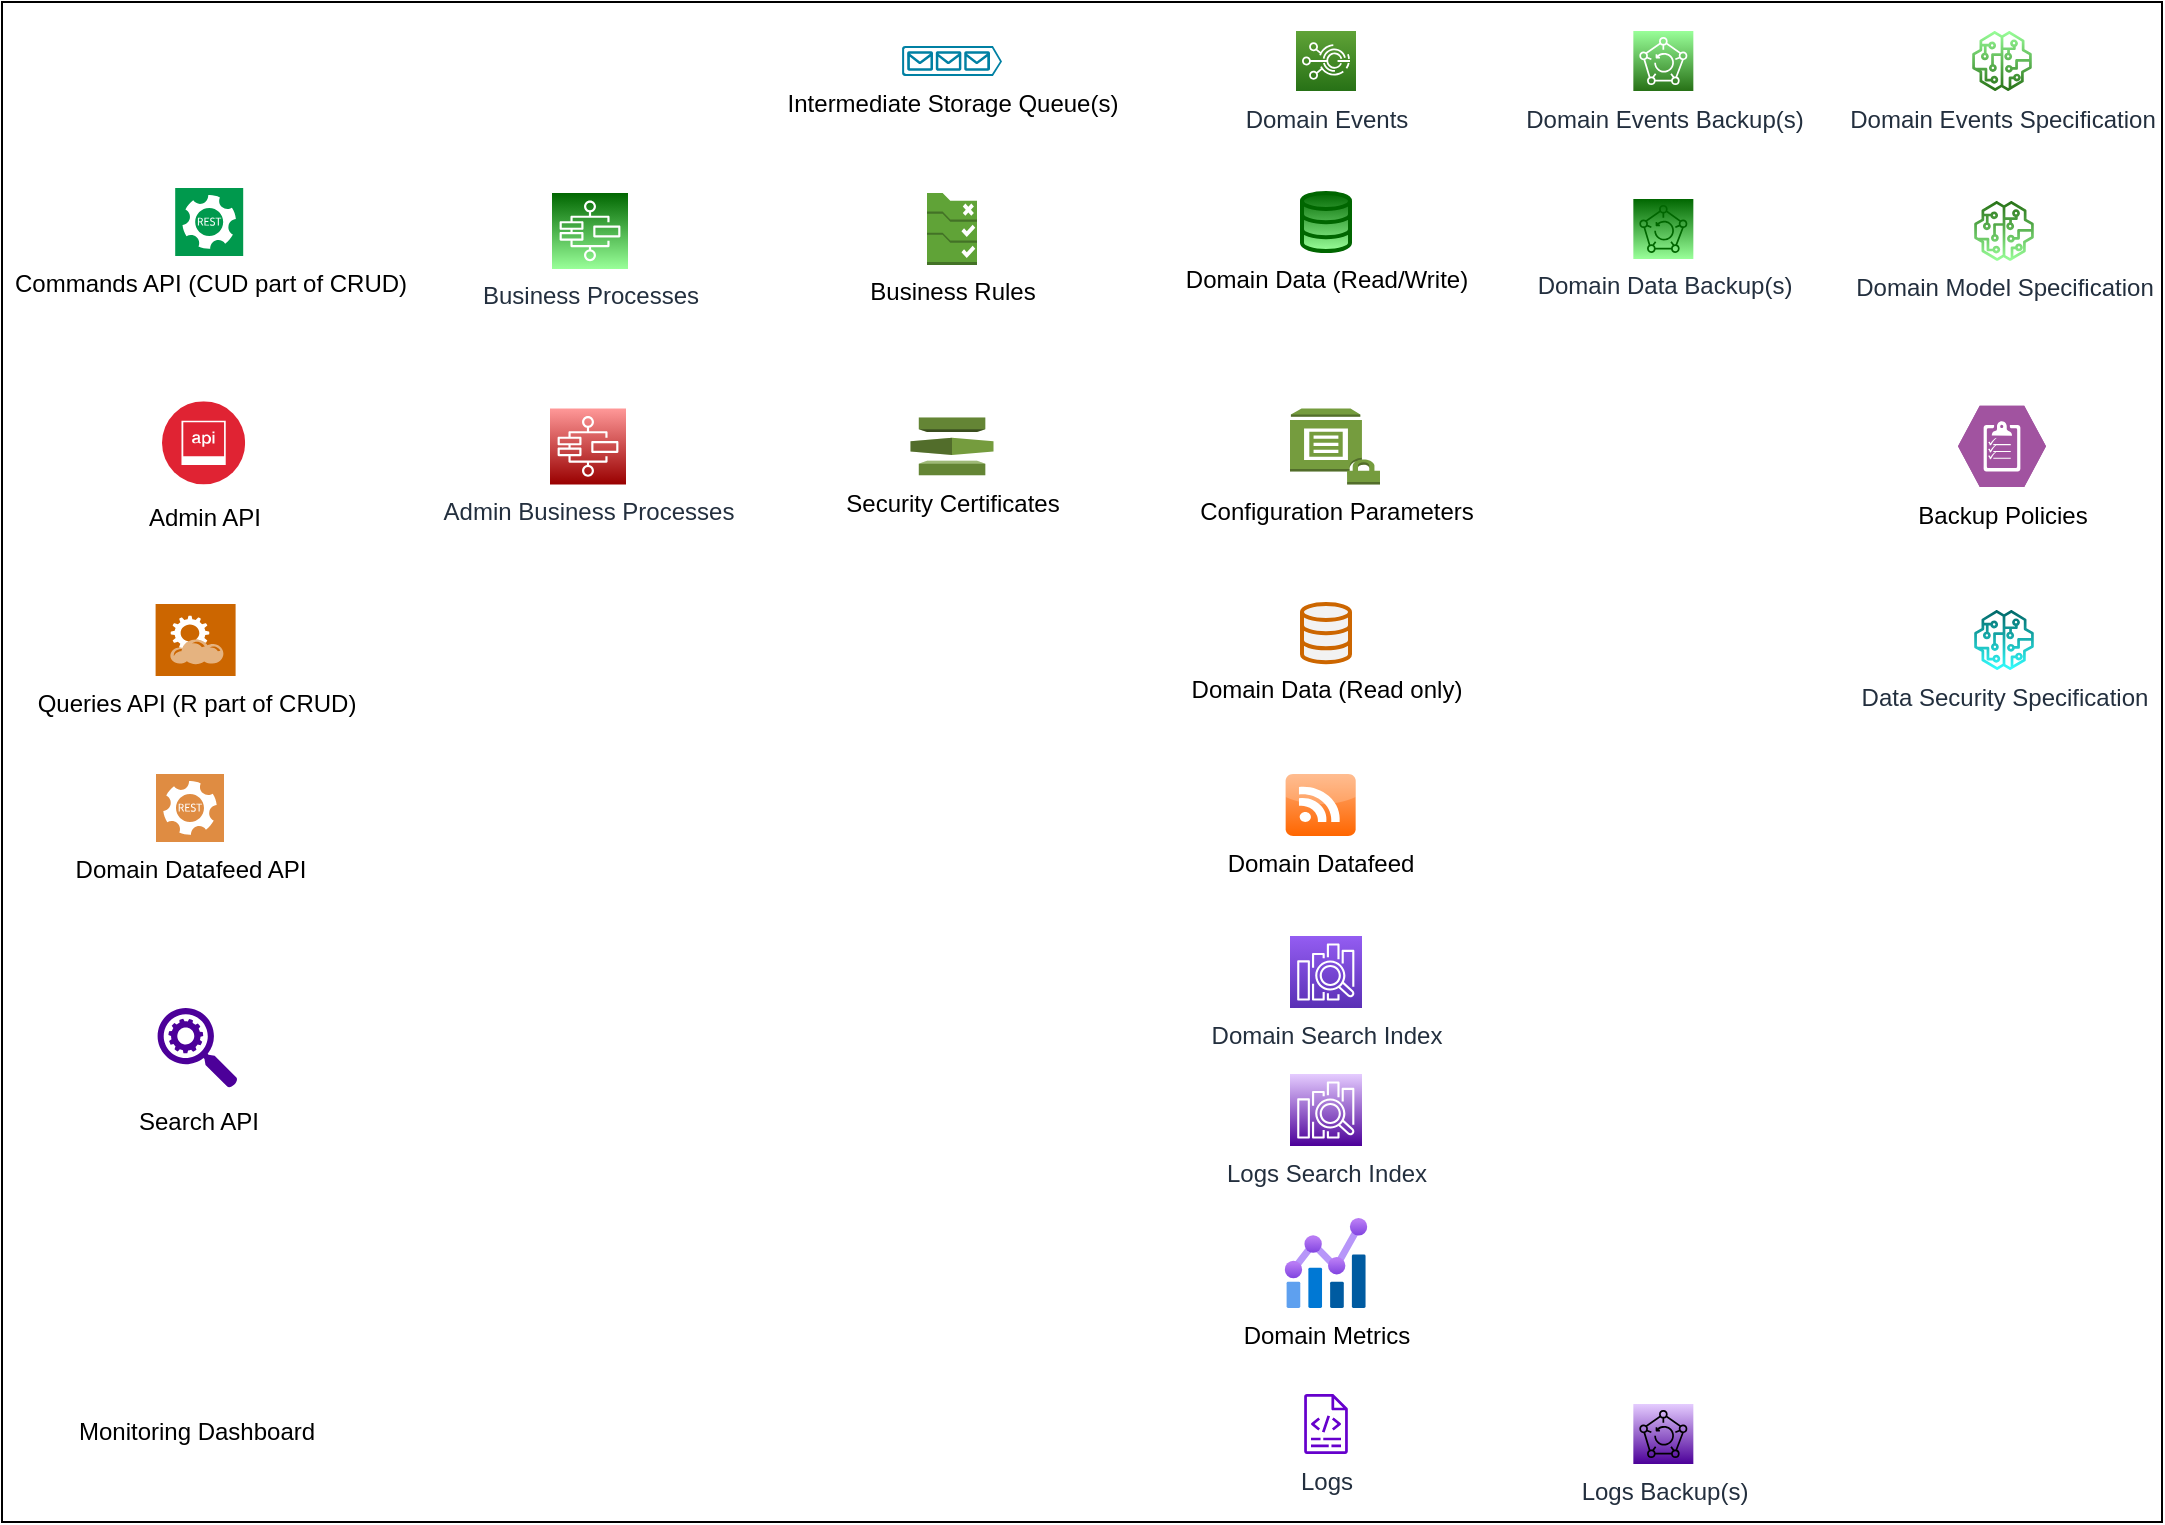 <mxfile version="18.1.1" type="github">
  <diagram id="YpfgOicpe_ktB0YQQekx" name="Big picture view">
    <mxGraphModel dx="1248" dy="804" grid="1" gridSize="10" guides="1" tooltips="1" connect="1" arrows="1" fold="1" page="1" pageScale="1" pageWidth="1169" pageHeight="827" math="0" shadow="0">
      <root>
        <mxCell id="0" />
        <mxCell id="1" parent="0" />
        <mxCell id="rvYusmREHdtUx_hZXpQg-1" value="" style="rounded=0;whiteSpace=wrap;html=1;fillColor=none;" parent="1" vertex="1">
          <mxGeometry x="40" y="34" width="1080" height="760" as="geometry" />
        </mxCell>
        <mxCell id="rvYusmREHdtUx_hZXpQg-2" value="Commands API (CUD part of CRUD)" style="sketch=0;pointerEvents=1;shadow=0;dashed=0;html=1;strokeColor=none;fillColor=#00994D;labelPosition=center;verticalLabelPosition=bottom;verticalAlign=top;align=center;outlineConnect=0;shape=mxgraph.veeam2.restful_api;" parent="1" vertex="1">
          <mxGeometry x="126.6" y="127" width="34" height="34" as="geometry" />
        </mxCell>
        <mxCell id="rvYusmREHdtUx_hZXpQg-3" value="Queries API (R part of CRUD)" style="shadow=0;dashed=0;html=1;strokeColor=none;fillColor=#CC6600;labelPosition=center;verticalLabelPosition=bottom;verticalAlign=top;align=center;outlineConnect=0;shape=mxgraph.veeam.2d.restful_apis;" parent="1" vertex="1">
          <mxGeometry x="116.8" y="335" width="40" height="36" as="geometry" />
        </mxCell>
        <mxCell id="rvYusmREHdtUx_hZXpQg-4" value="&lt;br&gt;&lt;br&gt;&lt;br&gt;Search API" style="sketch=0;html=1;aspect=fixed;strokeColor=none;shadow=0;align=center;verticalAlign=top;fillColor=#4C0099;shape=mxgraph.gcp2.search_api" parent="1" vertex="1">
          <mxGeometry x="117.8" y="537" width="40" height="40" as="geometry" />
        </mxCell>
        <mxCell id="rvYusmREHdtUx_hZXpQg-5" value="Domain Data (Read/Write)" style="html=1;verticalLabelPosition=bottom;align=center;labelBackgroundColor=#ffffff;verticalAlign=top;strokeWidth=2;strokeColor=#006600;shadow=0;dashed=0;shape=mxgraph.ios7.icons.data;fillColor=#006600;gradientColor=#99FF99;" parent="1" vertex="1">
          <mxGeometry x="690" y="129.45" width="24" height="29.1" as="geometry" />
        </mxCell>
        <mxCell id="rvYusmREHdtUx_hZXpQg-7" value="Domain Search Index" style="sketch=0;points=[[0,0,0],[0.25,0,0],[0.5,0,0],[0.75,0,0],[1,0,0],[0,1,0],[0.25,1,0],[0.5,1,0],[0.75,1,0],[1,1,0],[0,0.25,0],[0,0.5,0],[0,0.75,0],[1,0.25,0],[1,0.5,0],[1,0.75,0]];outlineConnect=0;fontColor=#232F3E;gradientColor=#945DF2;gradientDirection=north;fillColor=#5A30B5;strokeColor=#ffffff;dashed=0;verticalLabelPosition=bottom;verticalAlign=top;align=center;html=1;fontSize=12;fontStyle=0;aspect=fixed;shape=mxgraph.aws4.resourceIcon;resIcon=mxgraph.aws4.elasticsearch_service;" parent="1" vertex="1">
          <mxGeometry x="684.0" y="501" width="36" height="36" as="geometry" />
        </mxCell>
        <mxCell id="rvYusmREHdtUx_hZXpQg-8" value="Domain Data (Read only)" style="html=1;verticalLabelPosition=bottom;align=center;labelBackgroundColor=#ffffff;verticalAlign=top;strokeWidth=2;strokeColor=#CC6600;shadow=0;dashed=0;shape=mxgraph.ios7.icons.data;fillColor=#F2F2F2;" parent="1" vertex="1">
          <mxGeometry x="690" y="335" width="24" height="29.1" as="geometry" />
        </mxCell>
        <mxCell id="rvYusmREHdtUx_hZXpQg-9" value="Logs" style="sketch=0;outlineConnect=0;fontColor=#232F3E;gradientColor=none;fillColor=#6600CC;strokeColor=none;dashed=0;verticalLabelPosition=bottom;verticalAlign=top;align=center;html=1;fontSize=12;fontStyle=0;aspect=fixed;pointerEvents=1;shape=mxgraph.aws4.logs;" parent="1" vertex="1">
          <mxGeometry x="681.83" y="730" width="40.34" height="30" as="geometry" />
        </mxCell>
        <mxCell id="rvYusmREHdtUx_hZXpQg-10" value="Logs Search Index" style="sketch=0;points=[[0,0,0],[0.25,0,0],[0.5,0,0],[0.75,0,0],[1,0,0],[0,1,0],[0.25,1,0],[0.5,1,0],[0.75,1,0],[1,1,0],[0,0.25,0],[0,0.5,0],[0,0.75,0],[1,0.25,0],[1,0.5,0],[1,0.75,0]];outlineConnect=0;fontColor=#232F3E;gradientColor=#E5CCFF;gradientDirection=north;fillColor=#4C0099;strokeColor=#ffffff;dashed=0;verticalLabelPosition=bottom;verticalAlign=top;align=center;html=1;fontSize=12;fontStyle=0;aspect=fixed;shape=mxgraph.aws4.resourceIcon;resIcon=mxgraph.aws4.elasticsearch_service;" parent="1" vertex="1">
          <mxGeometry x="684" y="570" width="36" height="36" as="geometry" />
        </mxCell>
        <mxCell id="rvYusmREHdtUx_hZXpQg-11" value="Business Processes" style="sketch=0;points=[[0,0,0],[0.25,0,0],[0.5,0,0],[0.75,0,0],[1,0,0],[0,1,0],[0.25,1,0],[0.5,1,0],[0.75,1,0],[1,1,0],[0,0.25,0],[0,0.5,0],[0,0.75,0],[1,0.25,0],[1,0.5,0],[1,0.75,0]];outlineConnect=0;fontColor=#232F3E;gradientColor=#99FF99;gradientDirection=south;fillColor=#006600;strokeColor=#ffffff;dashed=0;verticalLabelPosition=bottom;verticalAlign=top;align=center;html=1;fontSize=12;fontStyle=0;aspect=fixed;shape=mxgraph.aws4.resourceIcon;resIcon=mxgraph.aws4.step_functions;" parent="1" vertex="1">
          <mxGeometry x="315" y="129.45" width="38" height="38" as="geometry" />
        </mxCell>
        <mxCell id="rvYusmREHdtUx_hZXpQg-12" value="Intermediate Storage Queue(s)" style="verticalLabelPosition=bottom;html=1;verticalAlign=top;align=center;strokeColor=none;fillColor=#0080A3;shape=mxgraph.azure.queue_generic;pointerEvents=1;strokeWidth=4;perimeterSpacing=2;" parent="1" vertex="1">
          <mxGeometry x="490" y="56" width="50" height="15" as="geometry" />
        </mxCell>
        <mxCell id="rvYusmREHdtUx_hZXpQg-14" value="Domain Events" style="sketch=0;points=[[0,0,0],[0.25,0,0],[0.5,0,0],[0.75,0,0],[1,0,0],[0,1,0],[0.25,1,0],[0.5,1,0],[0.75,1,0],[1,1,0],[0,0.25,0],[0,0.5,0],[0,0.75,0],[1,0.25,0],[1,0.5,0],[1,0.75,0]];outlineConnect=0;fontColor=#232F3E;gradientColor=#60A337;gradientDirection=north;fillColor=#277116;strokeColor=#ffffff;dashed=0;verticalLabelPosition=bottom;verticalAlign=top;align=center;html=1;fontSize=12;fontStyle=0;aspect=fixed;shape=mxgraph.aws4.resourceIcon;resIcon=mxgraph.aws4.iot_events;" parent="1" vertex="1">
          <mxGeometry x="687" y="48.5" width="30" height="30" as="geometry" />
        </mxCell>
        <mxCell id="rvYusmREHdtUx_hZXpQg-16" value="Monitoring Dashboard" style="shape=image;html=1;verticalAlign=top;verticalLabelPosition=bottom;labelBackgroundColor=#ffffff;imageAspect=0;aspect=fixed;image=https://cdn1.iconfinder.com/data/icons/business-and-finance-20/200/vector_65_11-128.png;strokeColor=#006600;fillColor=#B0084D;gradientColor=#FF0C70;" parent="1" vertex="1">
          <mxGeometry x="106.8" y="675" width="60" height="60" as="geometry" />
        </mxCell>
        <mxCell id="rvYusmREHdtUx_hZXpQg-17" value="Domain Metrics" style="aspect=fixed;html=1;points=[];align=center;image;fontSize=12;image=img/lib/azure2/management_governance/Metrics.svg;strokeColor=#006600;fillColor=#B0084D;gradientColor=#FF0C70;" parent="1" vertex="1">
          <mxGeometry x="681.23" y="642" width="41.54" height="45" as="geometry" />
        </mxCell>
        <mxCell id="rvYusmREHdtUx_hZXpQg-20" value="&lt;font color=&quot;#000000&quot;&gt;Admin API&lt;/font&gt;" style="aspect=fixed;perimeter=ellipsePerimeter;html=1;align=center;shadow=0;dashed=0;fontColor=#4277BB;labelBackgroundColor=#ffffff;fontSize=12;spacingTop=3;image;image=img/lib/ibm/security/api_security.svg;strokeColor=#006600;fillColor=#B0084D;gradientColor=#FF0C70;" parent="1" vertex="1">
          <mxGeometry x="120" y="233.6" width="41.6" height="41.6" as="geometry" />
        </mxCell>
        <mxCell id="rvYusmREHdtUx_hZXpQg-23" value="Admin Business Processes" style="sketch=0;points=[[0,0,0],[0.25,0,0],[0.5,0,0],[0.75,0,0],[1,0,0],[0,1,0],[0.25,1,0],[0.5,1,0],[0.75,1,0],[1,1,0],[0,0.25,0],[0,0.5,0],[0,0.75,0],[1,0.25,0],[1,0.5,0],[1,0.75,0]];outlineConnect=0;fontColor=#232F3E;gradientColor=#FF9999;gradientDirection=north;fillColor=#990000;strokeColor=#ffffff;dashed=0;verticalLabelPosition=bottom;verticalAlign=top;align=center;html=1;fontSize=12;fontStyle=0;aspect=fixed;shape=mxgraph.aws4.resourceIcon;resIcon=mxgraph.aws4.step_functions;" parent="1" vertex="1">
          <mxGeometry x="314" y="237.2" width="38" height="38" as="geometry" />
        </mxCell>
        <mxCell id="rvYusmREHdtUx_hZXpQg-26" value="Domain Events Backup(s)" style="sketch=0;points=[[0,0,0],[0.25,0,0],[0.5,0,0],[0.75,0,0],[1,0,0],[0,1,0],[0.25,1,0],[0.5,1,0],[0.75,1,0],[1,1,0],[0,0.25,0],[0,0.5,0],[0,0.75,0],[1,0.25,0],[1,0.5,0],[1,0.75,0]];outlineConnect=0;fontColor=#232F3E;gradientColor=#99FF99;gradientDirection=north;fillColor=#277116;strokeColor=#ffffff;dashed=0;verticalLabelPosition=bottom;verticalAlign=top;align=center;html=1;fontSize=12;fontStyle=0;aspect=fixed;shape=mxgraph.aws4.resourceIcon;resIcon=mxgraph.aws4.backup;" parent="1" vertex="1">
          <mxGeometry x="855.67" y="48.5" width="30" height="30" as="geometry" />
        </mxCell>
        <mxCell id="rvYusmREHdtUx_hZXpQg-27" value="Domain Data&amp;nbsp;Backup(s)" style="sketch=0;points=[[0,0,0],[0.25,0,0],[0.5,0,0],[0.75,0,0],[1,0,0],[0,1,0],[0.25,1,0],[0.5,1,0],[0.75,1,0],[1,1,0],[0,0.25,0],[0,0.5,0],[0,0.75,0],[1,0.25,0],[1,0.5,0],[1,0.75,0]];outlineConnect=0;fontColor=#232F3E;gradientColor=#99FF99;gradientDirection=south;fillColor=#006600;strokeColor=#006600;dashed=0;verticalLabelPosition=bottom;verticalAlign=top;align=center;html=1;fontSize=12;fontStyle=0;aspect=fixed;shape=mxgraph.aws4.resourceIcon;resIcon=mxgraph.aws4.backup;" parent="1" vertex="1">
          <mxGeometry x="855.67" y="132.45" width="30" height="30" as="geometry" />
        </mxCell>
        <mxCell id="rvYusmREHdtUx_hZXpQg-28" value="Logs Backup(s)" style="sketch=0;points=[[0,0,0],[0.25,0,0],[0.5,0,0],[0.75,0,0],[1,0,0],[0,1,0],[0.25,1,0],[0.5,1,0],[0.75,1,0],[1,1,0],[0,0.25,0],[0,0.5,0],[0,0.75,0],[1,0.25,0],[1,0.5,0],[1,0.75,0]];outlineConnect=0;fontColor=#232F3E;gradientColor=#E5CCFF;gradientDirection=north;fillColor=#4C0099;strokeColor=none;dashed=0;verticalLabelPosition=bottom;verticalAlign=top;align=center;html=1;fontSize=12;fontStyle=0;aspect=fixed;shape=mxgraph.aws4.resourceIcon;resIcon=mxgraph.aws4.backup;" parent="1" vertex="1">
          <mxGeometry x="855.67" y="735" width="30" height="30" as="geometry" />
        </mxCell>
        <mxCell id="rvYusmREHdtUx_hZXpQg-30" value="Configuration Parameters" style="outlineConnect=0;dashed=0;verticalLabelPosition=bottom;verticalAlign=top;align=center;html=1;shape=mxgraph.aws3.parameter_store;fillColor=#759C3E;gradientColor=none;fontColor=#000000;strokeColor=#006600;strokeWidth=4;" parent="1" vertex="1">
          <mxGeometry x="684.0" y="237.2" width="45" height="38" as="geometry" />
        </mxCell>
        <mxCell id="rvYusmREHdtUx_hZXpQg-31" value="Domain Events Specification" style="sketch=0;outlineConnect=0;fontColor=#232F3E;gradientColor=#99FF99;fillColor=#277116;strokeColor=none;dashed=0;verticalLabelPosition=bottom;verticalAlign=top;align=center;html=1;fontSize=12;fontStyle=0;aspect=fixed;pointerEvents=1;shape=mxgraph.aws4.sagemaker_model;gradientDirection=north;" parent="1" vertex="1">
          <mxGeometry x="1025" y="48.5" width="30" height="30" as="geometry" />
        </mxCell>
        <mxCell id="rvYusmREHdtUx_hZXpQg-32" value="Domain Model Specification" style="sketch=0;outlineConnect=0;fontColor=#232F3E;gradientColor=#99FF99;fillColor=#277116;strokeColor=none;dashed=0;verticalLabelPosition=bottom;verticalAlign=top;align=center;html=1;fontSize=12;fontStyle=0;aspect=fixed;pointerEvents=1;shape=mxgraph.aws4.sagemaker_model;gradientDirection=south;" parent="1" vertex="1">
          <mxGeometry x="1026" y="133.45" width="30" height="30" as="geometry" />
        </mxCell>
        <mxCell id="rvYusmREHdtUx_hZXpQg-35" value="Security Certificates" style="outlineConnect=0;dashed=0;verticalLabelPosition=bottom;verticalAlign=top;align=center;html=1;shape=mxgraph.aws3.certificate_manager;fillColor=#759C3E;gradientColor=none;fontColor=#000000;strokeColor=#006600;strokeWidth=4;" parent="1" vertex="1">
          <mxGeometry x="494.25" y="241.8" width="41.5" height="28.8" as="geometry" />
        </mxCell>
        <mxCell id="rvYusmREHdtUx_hZXpQg-36" value="Business Rules" style="outlineConnect=0;dashed=0;verticalLabelPosition=bottom;verticalAlign=top;align=center;html=1;shape=mxgraph.aws3.config_rule;fillColor=#60A337;gradientColor=none;fontColor=#000000;strokeColor=#006600;strokeWidth=4;" parent="1" vertex="1">
          <mxGeometry x="502.5" y="129.45" width="25" height="36" as="geometry" />
        </mxCell>
        <mxCell id="9aHXhwYlm7oNs_h8yyvi-1" value="Backup Policies" style="verticalLabelPosition=bottom;sketch=0;html=1;fillColor=#A153A0;strokeColor=#ffffff;verticalAlign=top;align=center;points=[[0,0.5,0],[0.125,0.25,0],[0.25,0,0],[0.5,0,0],[0.75,0,0],[0.875,0.25,0],[1,0.5,0],[0.875,0.75,0],[0.75,1,0],[0.5,1,0],[0.125,0.75,0]];pointerEvents=1;shape=mxgraph.cisco_safe.compositeIcon;bgIcon=mxgraph.cisco_safe.design.blank_device;resIcon=mxgraph.cisco_safe.design.policy;fontColor=#000000;" vertex="1" parent="1">
          <mxGeometry x="1018" y="235.9" width="44" height="40.6" as="geometry" />
        </mxCell>
        <mxCell id="9aHXhwYlm7oNs_h8yyvi-2" value="Data Security Specification" style="sketch=0;outlineConnect=0;fontColor=#232F3E;gradientColor=#33FFFF;fillColor=#006666;strokeColor=none;dashed=0;verticalLabelPosition=bottom;verticalAlign=top;align=center;html=1;fontSize=12;fontStyle=0;aspect=fixed;pointerEvents=1;shape=mxgraph.aws4.sagemaker_model;gradientDirection=south;" vertex="1" parent="1">
          <mxGeometry x="1026" y="338" width="30" height="30" as="geometry" />
        </mxCell>
        <mxCell id="9aHXhwYlm7oNs_h8yyvi-3" value="Domain Datafeed" style="dashed=0;outlineConnect=0;html=1;align=center;labelPosition=center;verticalLabelPosition=bottom;verticalAlign=top;shape=mxgraph.webicons.feed;fillColor=#FFAC75;gradientColor=#FF6600;fontColor=#000000;strokeColor=#CC6600;strokeWidth=4;" vertex="1" parent="1">
          <mxGeometry x="681.83" y="420" width="35" height="31" as="geometry" />
        </mxCell>
        <mxCell id="9aHXhwYlm7oNs_h8yyvi-4" value="Domain Datafeed API" style="sketch=0;pointerEvents=1;shadow=0;dashed=0;html=1;strokeColor=none;fillColor=#DF8C42;labelPosition=center;verticalLabelPosition=bottom;verticalAlign=top;align=center;outlineConnect=0;shape=mxgraph.veeam2.restful_api;fontColor=#000000;" vertex="1" parent="1">
          <mxGeometry x="117" y="420" width="34" height="34" as="geometry" />
        </mxCell>
      </root>
    </mxGraphModel>
  </diagram>
</mxfile>
